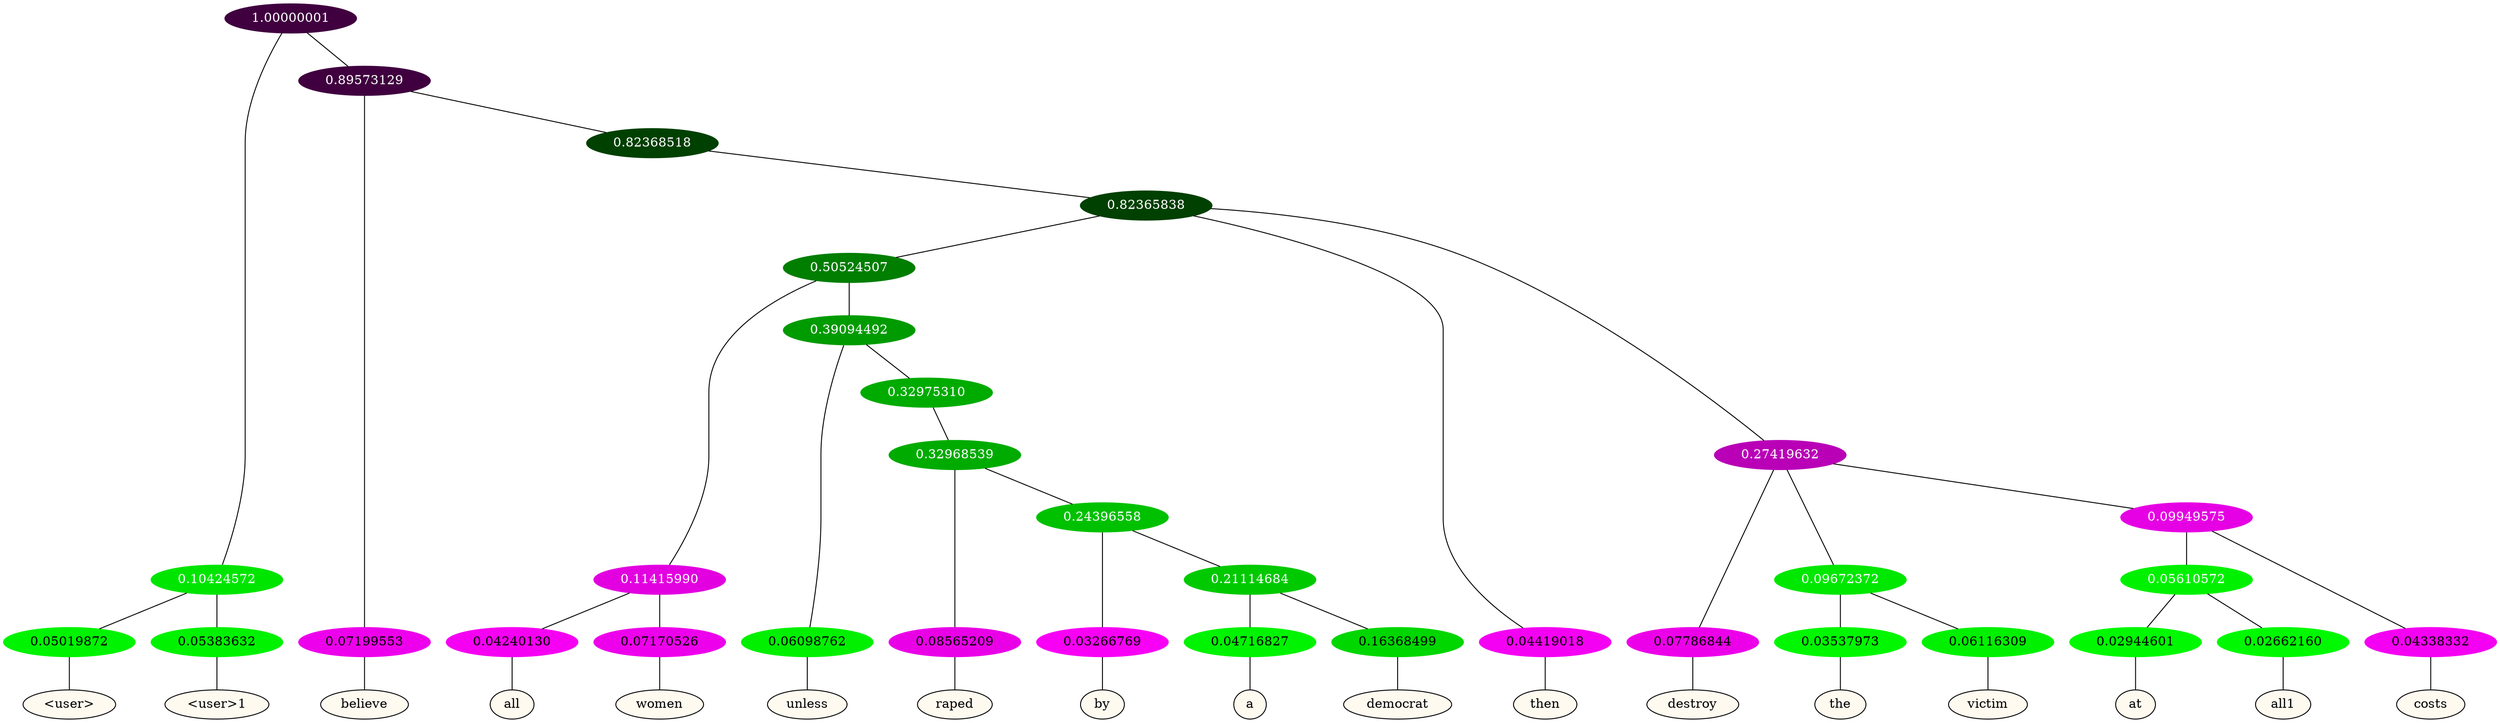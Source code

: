 graph {
	node [format=png height=0.15 nodesep=0.001 ordering=out overlap=prism overlap_scaling=0.01 ranksep=0.001 ratio=0.2 style=filled width=0.15]
	{
		rank=same
		a_w_3 [label="\<user\>" color=black fillcolor=floralwhite style="filled,solid"]
		a_w_4 [label="\<user\>1" color=black fillcolor=floralwhite style="filled,solid"]
		a_w_5 [label=believe color=black fillcolor=floralwhite style="filled,solid"]
		a_w_16 [label=all color=black fillcolor=floralwhite style="filled,solid"]
		a_w_17 [label=women color=black fillcolor=floralwhite style="filled,solid"]
		a_w_18 [label=unless color=black fillcolor=floralwhite style="filled,solid"]
		a_w_27 [label=raped color=black fillcolor=floralwhite style="filled,solid"]
		a_w_29 [label=by color=black fillcolor=floralwhite style="filled,solid"]
		a_w_31 [label=a color=black fillcolor=floralwhite style="filled,solid"]
		a_w_32 [label=democrat color=black fillcolor=floralwhite style="filled,solid"]
		a_w_9 [label=then color=black fillcolor=floralwhite style="filled,solid"]
		a_w_13 [label=destroy color=black fillcolor=floralwhite style="filled,solid"]
		a_w_20 [label=the color=black fillcolor=floralwhite style="filled,solid"]
		a_w_21 [label=victim color=black fillcolor=floralwhite style="filled,solid"]
		a_w_25 [label=at color=black fillcolor=floralwhite style="filled,solid"]
		a_w_26 [label=all1 color=black fillcolor=floralwhite style="filled,solid"]
		a_w_23 [label=costs color=black fillcolor=floralwhite style="filled,solid"]
	}
	a_n_3 -- a_w_3
	a_n_4 -- a_w_4
	a_n_5 -- a_w_5
	a_n_16 -- a_w_16
	a_n_17 -- a_w_17
	a_n_18 -- a_w_18
	a_n_27 -- a_w_27
	a_n_29 -- a_w_29
	a_n_31 -- a_w_31
	a_n_32 -- a_w_32
	a_n_9 -- a_w_9
	a_n_13 -- a_w_13
	a_n_20 -- a_w_20
	a_n_21 -- a_w_21
	a_n_25 -- a_w_25
	a_n_26 -- a_w_26
	a_n_23 -- a_w_23
	{
		rank=same
		a_n_3 [label=0.05019872 color="0.334 1.000 0.950" fontcolor=black]
		a_n_4 [label=0.05383632 color="0.334 1.000 0.946" fontcolor=black]
		a_n_5 [label=0.07199553 color="0.835 1.000 0.928" fontcolor=black]
		a_n_16 [label=0.04240130 color="0.835 1.000 0.958" fontcolor=black]
		a_n_17 [label=0.07170526 color="0.835 1.000 0.928" fontcolor=black]
		a_n_18 [label=0.06098762 color="0.334 1.000 0.939" fontcolor=black]
		a_n_27 [label=0.08565209 color="0.835 1.000 0.914" fontcolor=black]
		a_n_29 [label=0.03266769 color="0.835 1.000 0.967" fontcolor=black]
		a_n_31 [label=0.04716827 color="0.334 1.000 0.953" fontcolor=black]
		a_n_32 [label=0.16368499 color="0.334 1.000 0.836" fontcolor=black]
		a_n_9 [label=0.04419018 color="0.835 1.000 0.956" fontcolor=black]
		a_n_13 [label=0.07786844 color="0.835 1.000 0.922" fontcolor=black]
		a_n_20 [label=0.03537973 color="0.334 1.000 0.965" fontcolor=black]
		a_n_21 [label=0.06116309 color="0.334 1.000 0.939" fontcolor=black]
		a_n_25 [label=0.02944601 color="0.334 1.000 0.971" fontcolor=black]
		a_n_26 [label=0.02662160 color="0.334 1.000 0.973" fontcolor=black]
		a_n_23 [label=0.04338332 color="0.835 1.000 0.957" fontcolor=black]
	}
	a_n_0 [label=1.00000001 color="0.835 1.000 0.250" fontcolor=grey99]
	a_n_1 [label=0.10424572 color="0.334 1.000 0.896" fontcolor=grey99]
	a_n_0 -- a_n_1
	a_n_2 [label=0.89573129 color="0.835 1.000 0.250" fontcolor=grey99]
	a_n_0 -- a_n_2
	a_n_1 -- a_n_3
	a_n_1 -- a_n_4
	a_n_2 -- a_n_5
	a_n_6 [label=0.82368518 color="0.334 1.000 0.250" fontcolor=grey99]
	a_n_2 -- a_n_6
	a_n_7 [label=0.82365838 color="0.334 1.000 0.250" fontcolor=grey99]
	a_n_6 -- a_n_7
	a_n_8 [label=0.50524507 color="0.334 1.000 0.495" fontcolor=grey99]
	a_n_7 -- a_n_8
	a_n_7 -- a_n_9
	a_n_10 [label=0.27419632 color="0.835 1.000 0.726" fontcolor=grey99]
	a_n_7 -- a_n_10
	a_n_11 [label=0.11415990 color="0.835 1.000 0.886" fontcolor=grey99]
	a_n_8 -- a_n_11
	a_n_12 [label=0.39094492 color="0.334 1.000 0.609" fontcolor=grey99]
	a_n_8 -- a_n_12
	a_n_10 -- a_n_13
	a_n_14 [label=0.09672372 color="0.334 1.000 0.903" fontcolor=grey99]
	a_n_10 -- a_n_14
	a_n_15 [label=0.09949575 color="0.835 1.000 0.901" fontcolor=grey99]
	a_n_10 -- a_n_15
	a_n_11 -- a_n_16
	a_n_11 -- a_n_17
	a_n_12 -- a_n_18
	a_n_19 [label=0.32975310 color="0.334 1.000 0.670" fontcolor=grey99]
	a_n_12 -- a_n_19
	a_n_14 -- a_n_20
	a_n_14 -- a_n_21
	a_n_22 [label=0.05610572 color="0.334 1.000 0.944" fontcolor=grey99]
	a_n_15 -- a_n_22
	a_n_15 -- a_n_23
	a_n_24 [label=0.32968539 color="0.334 1.000 0.670" fontcolor=grey99]
	a_n_19 -- a_n_24
	a_n_22 -- a_n_25
	a_n_22 -- a_n_26
	a_n_24 -- a_n_27
	a_n_28 [label=0.24396558 color="0.334 1.000 0.756" fontcolor=grey99]
	a_n_24 -- a_n_28
	a_n_28 -- a_n_29
	a_n_30 [label=0.21114684 color="0.334 1.000 0.789" fontcolor=grey99]
	a_n_28 -- a_n_30
	a_n_30 -- a_n_31
	a_n_30 -- a_n_32
}

